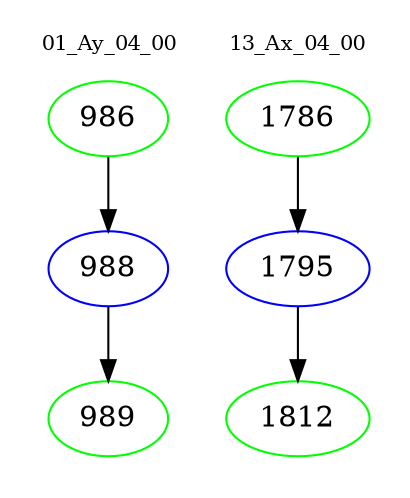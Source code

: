 digraph{
subgraph cluster_0 {
color = white
label = "01_Ay_04_00";
fontsize=10;
T0_986 [label="986", color="green"]
T0_986 -> T0_988 [color="black"]
T0_988 [label="988", color="blue"]
T0_988 -> T0_989 [color="black"]
T0_989 [label="989", color="green"]
}
subgraph cluster_1 {
color = white
label = "13_Ax_04_00";
fontsize=10;
T1_1786 [label="1786", color="green"]
T1_1786 -> T1_1795 [color="black"]
T1_1795 [label="1795", color="blue"]
T1_1795 -> T1_1812 [color="black"]
T1_1812 [label="1812", color="green"]
}
}
